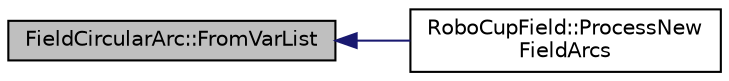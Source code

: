 digraph "FieldCircularArc::FromVarList"
{
 // INTERACTIVE_SVG=YES
  edge [fontname="Helvetica",fontsize="10",labelfontname="Helvetica",labelfontsize="10"];
  node [fontname="Helvetica",fontsize="10",shape=record];
  rankdir="LR";
  Node1 [label="FieldCircularArc::FromVarList",height=0.2,width=0.4,color="black", fillcolor="grey75", style="filled", fontcolor="black"];
  Node1 -> Node2 [dir="back",color="midnightblue",fontsize="10",style="solid",fontname="Helvetica"];
  Node2 [label="RoboCupField::ProcessNew\lFieldArcs",height=0.2,width=0.4,color="black", fillcolor="white", style="filled",URL="$d2/d6f/class_robo_cup_field.html#a29c839e61d5d681cfcc78849c258f81d"];
}
